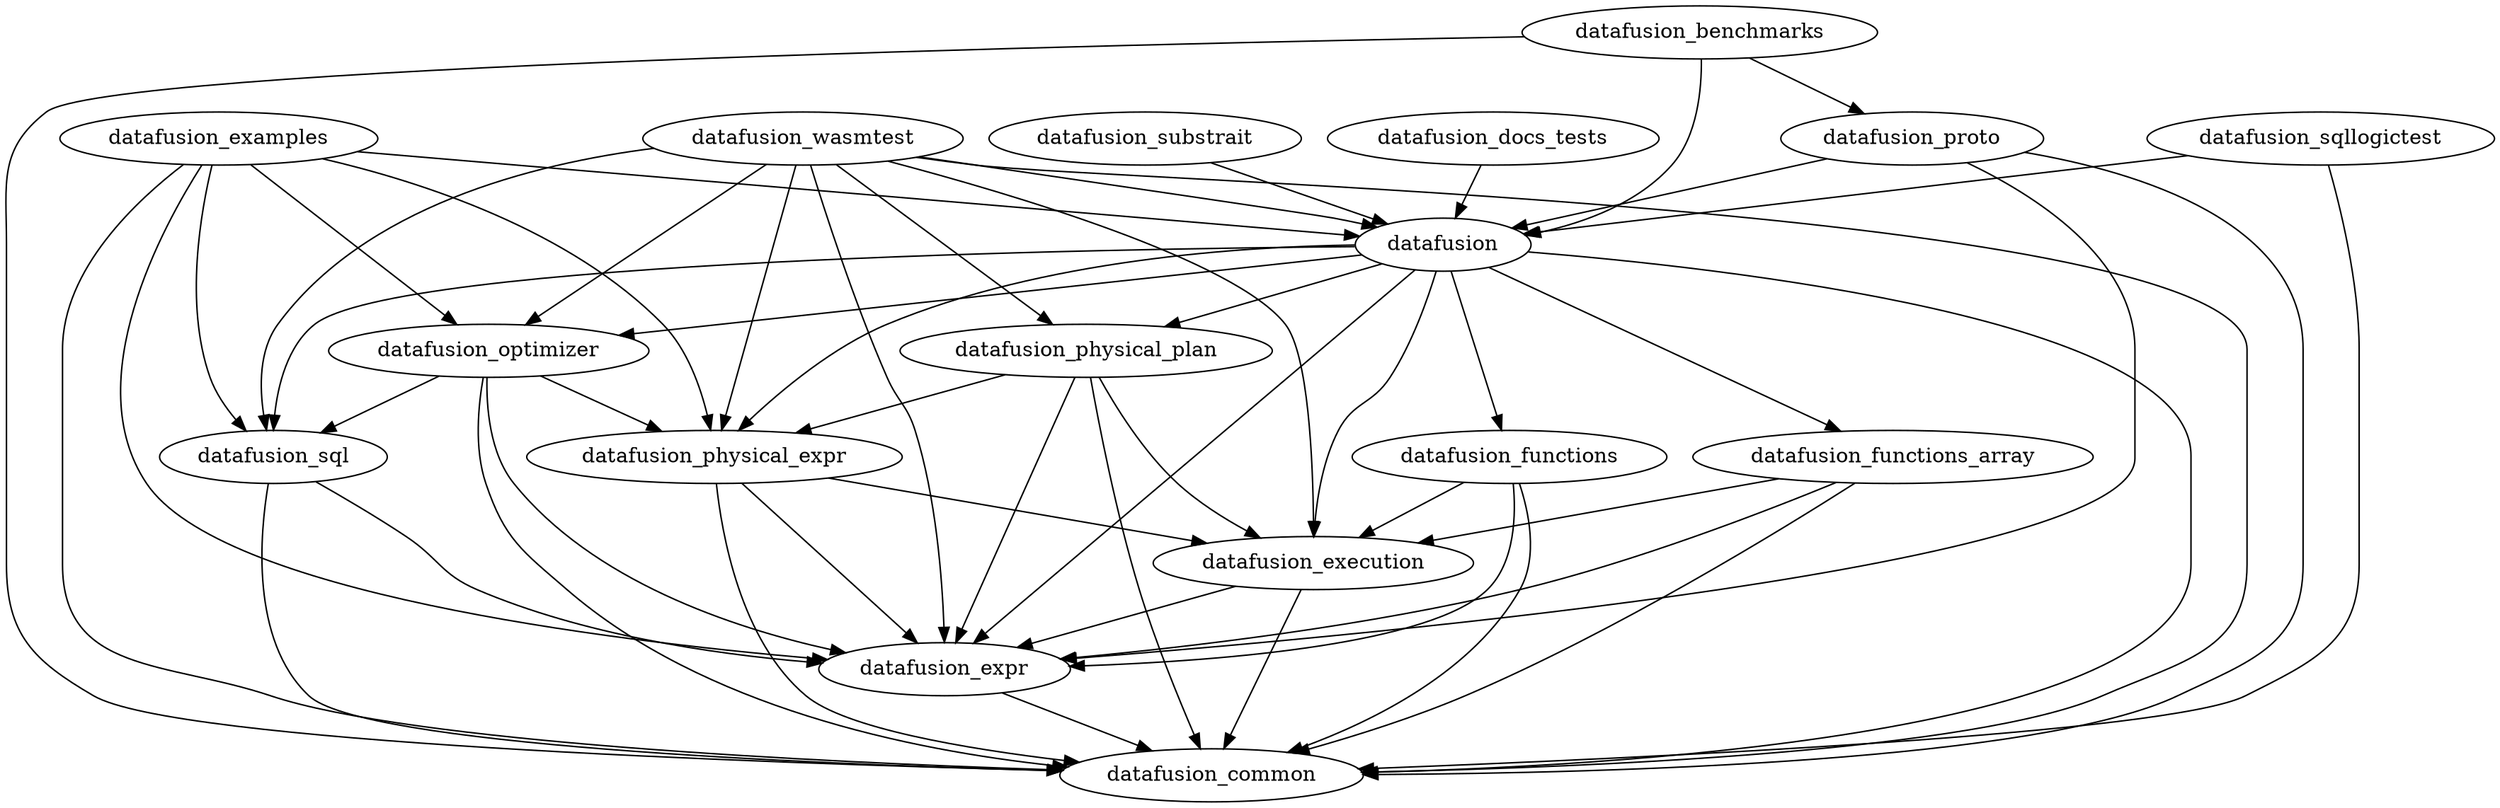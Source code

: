 // Licensed to the Apache Software Foundation (ASF) under one
// or more contributor license agreements.  See the NOTICE file
// distributed with this work for additional information
// regarding copyright ownership.  The ASF licenses this file
// to you under the Apache License, Version 2.0 (the
// "License"); you may not use this file except in compliance
// with the License.  You may obtain a copy of the License at
//
//   http://www.apache.org/licenses/LICENSE-2.0
//
// Unless required by applicable law or agreed to in writing,
// software distributed under the License is distributed on an
// "AS IS" BASIS, WITHOUT WARRANTIES OR CONDITIONS OF ANY
// KIND, either express or implied.  See the License for the
// specific language governing permissions and limitations
// under the License.

digraph G {
        datafusion_examples
        datafusion_examples -> datafusion
        datafusion_examples -> datafusion_common
        datafusion_examples -> datafusion_expr
        datafusion_examples -> datafusion_optimizer
        datafusion_examples -> datafusion_physical_expr
        datafusion_examples -> datafusion_sql
        datafusion_expr
        datafusion_expr -> datafusion_common
        datafusion_functions
        datafusion_functions -> datafusion_common
        datafusion_functions -> datafusion_execution
        datafusion_functions -> datafusion_expr
        datafusion_wasmtest
        datafusion_wasmtest -> datafusion
        datafusion_wasmtest -> datafusion_common
        datafusion_wasmtest -> datafusion_execution
        datafusion_wasmtest -> datafusion_expr
        datafusion_wasmtest -> datafusion_optimizer
        datafusion_wasmtest -> datafusion_physical_expr
        datafusion_wasmtest -> datafusion_physical_plan
        datafusion_wasmtest -> datafusion_sql
        datafusion_common
        datafusion_sql
        datafusion_sql -> datafusion_common
        datafusion_sql -> datafusion_expr
        datafusion_physical_plan
        datafusion_physical_plan -> datafusion_common
        datafusion_physical_plan -> datafusion_execution
        datafusion_physical_plan -> datafusion_expr
        datafusion_physical_plan -> datafusion_physical_expr
        datafusion_benchmarks
        datafusion_benchmarks -> datafusion
        datafusion_benchmarks -> datafusion_common
        datafusion_benchmarks -> datafusion_proto
        datafusion_docs_tests
        datafusion_docs_tests -> datafusion
        datafusion_optimizer
        datafusion_optimizer -> datafusion_common
        datafusion_optimizer -> datafusion_expr
        datafusion_optimizer -> datafusion_physical_expr
        datafusion_optimizer -> datafusion_sql
        datafusion_proto
        datafusion_proto -> datafusion
        datafusion_proto -> datafusion_common
        datafusion_proto -> datafusion_expr
        datafusion_physical_expr
        datafusion_physical_expr -> datafusion_common
        datafusion_physical_expr -> datafusion_execution
        datafusion_physical_expr -> datafusion_expr
        datafusion_sqllogictest
        datafusion_sqllogictest -> datafusion
        datafusion_sqllogictest -> datafusion_common
        datafusion
        datafusion -> datafusion_common
        datafusion -> datafusion_execution
        datafusion -> datafusion_expr
        datafusion -> datafusion_functions
        datafusion -> datafusion_functions_array
        datafusion -> datafusion_optimizer
        datafusion -> datafusion_physical_expr
        datafusion -> datafusion_physical_plan
        datafusion -> datafusion_sql
        datafusion_functions_array
        datafusion_functions_array -> datafusion_common
        datafusion_functions_array -> datafusion_execution
        datafusion_functions_array -> datafusion_expr
        datafusion_execution
        datafusion_execution -> datafusion_common
        datafusion_execution -> datafusion_expr
        datafusion_substrait
        datafusion_substrait -> datafusion
}